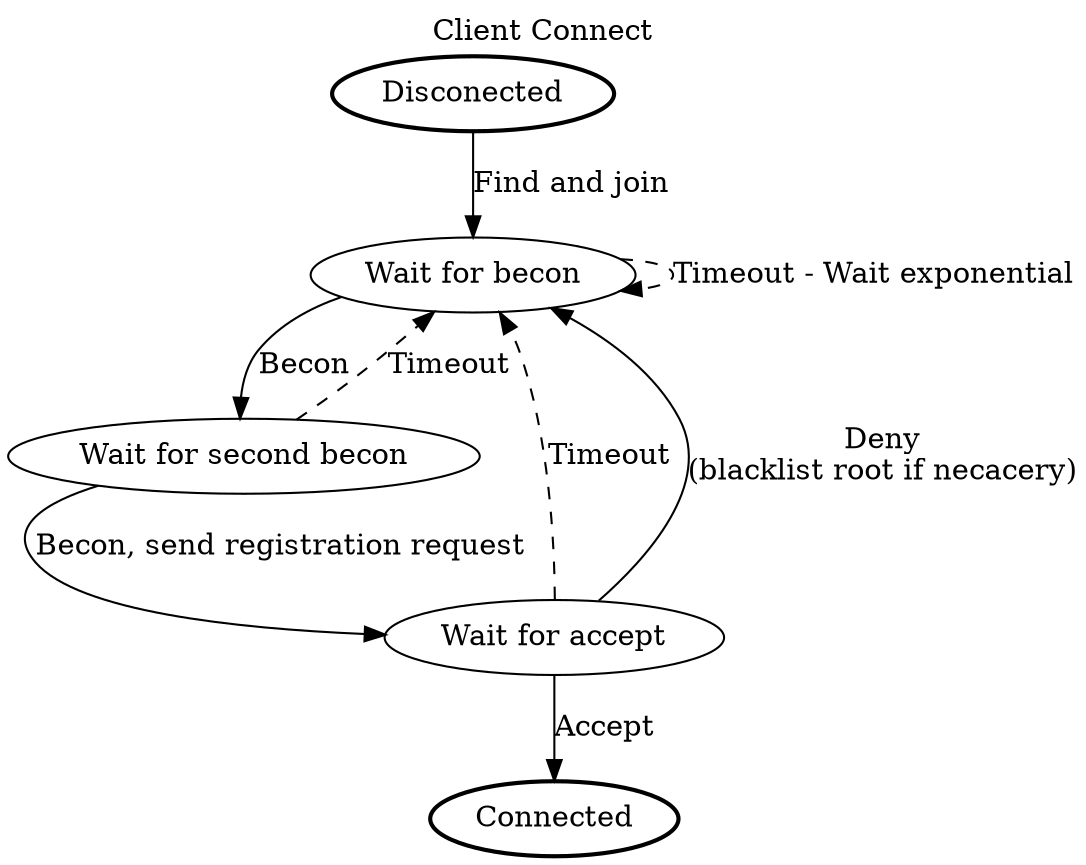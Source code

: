 digraph {
  labelloc="t";
  label="Client Connect";
  
  node [style="bold"]
  "Disconected" "Connected"
  node [style=""];
  
  "Disconected" -> "Wait for becon" [label="Find and join"]
  
  "Wait for becon" -> "Wait for becon" [label="Timeout - Wait exponential", style=dashed]
  "Wait for becon" -> "Wait for second becon" [label="Becon"]
  
  "Wait for second becon" -> "Wait for becon" [label="Timeout", style=dashed]
  "Wait for second becon" -> "Wait for accept" [label="Becon, send registration request"]
  
  "Wait for accept" -> "Connected" [label="Accept"]
  "Wait for accept" -> "Wait for becon" [label="Timeout", style=dashed]
  "Wait for accept" -> "Wait for becon" [label="Deny\n(blacklist root if necacery)"]
}
